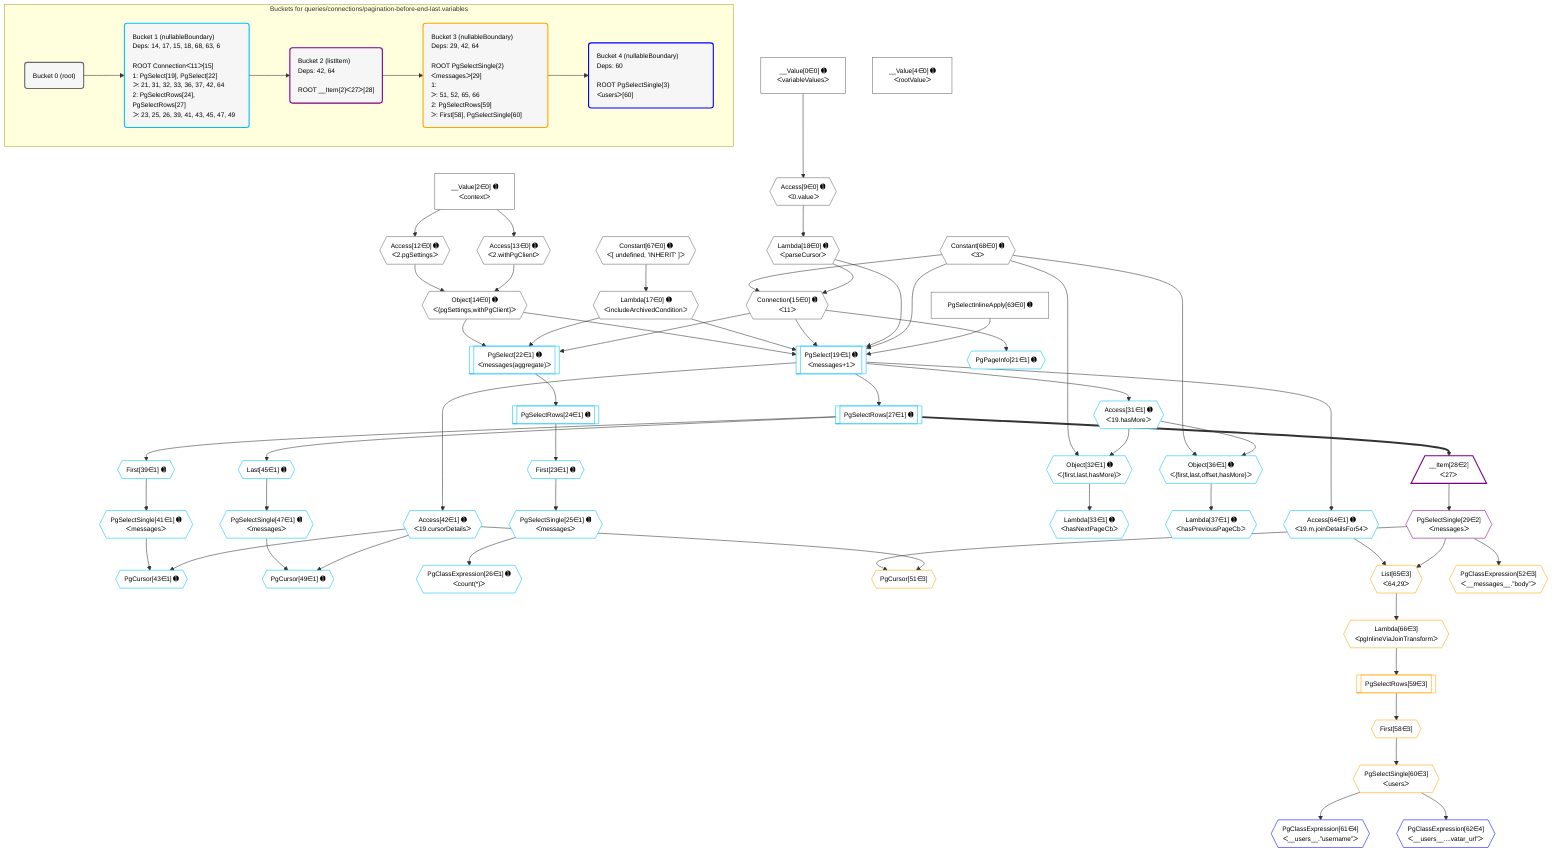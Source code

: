 %%{init: {'themeVariables': { 'fontSize': '12px'}}}%%
graph TD
    classDef path fill:#eee,stroke:#000,color:#000
    classDef plan fill:#fff,stroke-width:1px,color:#000
    classDef itemplan fill:#fff,stroke-width:2px,color:#000
    classDef unbatchedplan fill:#dff,stroke-width:1px,color:#000
    classDef sideeffectplan fill:#fcc,stroke-width:2px,color:#000
    classDef bucket fill:#f6f6f6,color:#000,stroke-width:2px,text-align:left

    subgraph "Buckets for queries/connections/pagination-before-end-last.variables"
    Bucket0("Bucket 0 (root)"):::bucket
    Bucket1("Bucket 1 (nullableBoundary)<br />Deps: 14, 17, 15, 18, 68, 63, 6<br /><br />ROOT Connectionᐸ11ᐳ[15]<br />1: PgSelect[19], PgSelect[22]<br />ᐳ: 21, 31, 32, 33, 36, 37, 42, 64<br />2: PgSelectRows[24], PgSelectRows[27]<br />ᐳ: 23, 25, 26, 39, 41, 43, 45, 47, 49"):::bucket
    Bucket2("Bucket 2 (listItem)<br />Deps: 42, 64<br /><br />ROOT __Item{2}ᐸ27ᐳ[28]"):::bucket
    Bucket3("Bucket 3 (nullableBoundary)<br />Deps: 29, 42, 64<br /><br />ROOT PgSelectSingle{2}ᐸmessagesᐳ[29]<br />1: <br />ᐳ: 51, 52, 65, 66<br />2: PgSelectRows[59]<br />ᐳ: First[58], PgSelectSingle[60]"):::bucket
    Bucket4("Bucket 4 (nullableBoundary)<br />Deps: 60<br /><br />ROOT PgSelectSingle{3}ᐸusersᐳ[60]"):::bucket
    end
    Bucket0 --> Bucket1
    Bucket1 --> Bucket2
    Bucket2 --> Bucket3
    Bucket3 --> Bucket4

    %% plan dependencies
    Object14{{"Object[14∈0] ➊<br />ᐸ{pgSettings,withPgClient}ᐳ"}}:::plan
    Access12{{"Access[12∈0] ➊<br />ᐸ2.pgSettingsᐳ"}}:::plan
    Access13{{"Access[13∈0] ➊<br />ᐸ2.withPgClientᐳ"}}:::plan
    Access12 & Access13 --> Object14
    Connection15{{"Connection[15∈0] ➊<br />ᐸ11ᐳ"}}:::plan
    Constant68{{"Constant[68∈0] ➊<br />ᐸ3ᐳ"}}:::plan
    Lambda18{{"Lambda[18∈0] ➊<br />ᐸparseCursorᐳ"}}:::plan
    Constant68 & Lambda18 --> Connection15
    Access9{{"Access[9∈0] ➊<br />ᐸ0.valueᐳ"}}:::plan
    __Value0["__Value[0∈0] ➊<br />ᐸvariableValuesᐳ"]:::plan
    __Value0 --> Access9
    __Value2["__Value[2∈0] ➊<br />ᐸcontextᐳ"]:::plan
    __Value2 --> Access12
    __Value2 --> Access13
    Lambda17{{"Lambda[17∈0] ➊<br />ᐸincludeArchivedConditionᐳ"}}:::plan
    Constant67{{"Constant[67∈0] ➊<br />ᐸ[ undefined, 'INHERIT' ]ᐳ"}}:::plan
    Constant67 --> Lambda17
    Access9 --> Lambda18
    __Value4["__Value[4∈0] ➊<br />ᐸrootValueᐳ"]:::plan
    PgSelectInlineApply63["PgSelectInlineApply[63∈0] ➊"]:::plan
    PgSelect19[["PgSelect[19∈1] ➊<br />ᐸmessages+1ᐳ"]]:::plan
    Object14 & Lambda17 & Connection15 & Lambda18 & Constant68 & PgSelectInlineApply63 --> PgSelect19
    Object36{{"Object[36∈1] ➊<br />ᐸ{first,last,offset,hasMore}ᐳ"}}:::plan
    Access31{{"Access[31∈1] ➊<br />ᐸ19.hasMoreᐳ"}}:::plan
    Constant68 & Access31 --> Object36
    PgSelect22[["PgSelect[22∈1] ➊<br />ᐸmessages(aggregate)ᐳ"]]:::plan
    Object14 & Lambda17 & Connection15 --> PgSelect22
    Object32{{"Object[32∈1] ➊<br />ᐸ{first,last,hasMore}ᐳ"}}:::plan
    Constant68 & Access31 --> Object32
    PgCursor43{{"PgCursor[43∈1] ➊"}}:::plan
    PgSelectSingle41{{"PgSelectSingle[41∈1] ➊<br />ᐸmessagesᐳ"}}:::plan
    Access42{{"Access[42∈1] ➊<br />ᐸ19.cursorDetailsᐳ"}}:::plan
    PgSelectSingle41 & Access42 --> PgCursor43
    PgCursor49{{"PgCursor[49∈1] ➊"}}:::plan
    PgSelectSingle47{{"PgSelectSingle[47∈1] ➊<br />ᐸmessagesᐳ"}}:::plan
    PgSelectSingle47 & Access42 --> PgCursor49
    PgPageInfo21{{"PgPageInfo[21∈1] ➊"}}:::plan
    Connection15 --> PgPageInfo21
    First23{{"First[23∈1] ➊"}}:::plan
    PgSelectRows24[["PgSelectRows[24∈1] ➊"]]:::plan
    PgSelectRows24 --> First23
    PgSelect22 --> PgSelectRows24
    PgSelectSingle25{{"PgSelectSingle[25∈1] ➊<br />ᐸmessagesᐳ"}}:::plan
    First23 --> PgSelectSingle25
    PgClassExpression26{{"PgClassExpression[26∈1] ➊<br />ᐸcount(*)ᐳ"}}:::plan
    PgSelectSingle25 --> PgClassExpression26
    PgSelectRows27[["PgSelectRows[27∈1] ➊"]]:::plan
    PgSelect19 --> PgSelectRows27
    PgSelect19 --> Access31
    Lambda33{{"Lambda[33∈1] ➊<br />ᐸhasNextPageCbᐳ"}}:::plan
    Object32 --> Lambda33
    Lambda37{{"Lambda[37∈1] ➊<br />ᐸhasPreviousPageCbᐳ"}}:::plan
    Object36 --> Lambda37
    First39{{"First[39∈1] ➊"}}:::plan
    PgSelectRows27 --> First39
    First39 --> PgSelectSingle41
    PgSelect19 --> Access42
    Last45{{"Last[45∈1] ➊"}}:::plan
    PgSelectRows27 --> Last45
    Last45 --> PgSelectSingle47
    Access64{{"Access[64∈1] ➊<br />ᐸ19.m.joinDetailsFor54ᐳ"}}:::plan
    PgSelect19 --> Access64
    __Item28[/"__Item[28∈2]<br />ᐸ27ᐳ"\]:::itemplan
    PgSelectRows27 ==> __Item28
    PgSelectSingle29{{"PgSelectSingle[29∈2]<br />ᐸmessagesᐳ"}}:::plan
    __Item28 --> PgSelectSingle29
    PgCursor51{{"PgCursor[51∈3]"}}:::plan
    PgSelectSingle29 & Access42 --> PgCursor51
    List65{{"List[65∈3]<br />ᐸ64,29ᐳ"}}:::plan
    Access64 & PgSelectSingle29 --> List65
    PgClassExpression52{{"PgClassExpression[52∈3]<br />ᐸ__messages__.”body”ᐳ"}}:::plan
    PgSelectSingle29 --> PgClassExpression52
    First58{{"First[58∈3]"}}:::plan
    PgSelectRows59[["PgSelectRows[59∈3]"]]:::plan
    PgSelectRows59 --> First58
    Lambda66{{"Lambda[66∈3]<br />ᐸpgInlineViaJoinTransformᐳ"}}:::plan
    Lambda66 --> PgSelectRows59
    PgSelectSingle60{{"PgSelectSingle[60∈3]<br />ᐸusersᐳ"}}:::plan
    First58 --> PgSelectSingle60
    List65 --> Lambda66
    PgClassExpression61{{"PgClassExpression[61∈4]<br />ᐸ__users__.”username”ᐳ"}}:::plan
    PgSelectSingle60 --> PgClassExpression61
    PgClassExpression62{{"PgClassExpression[62∈4]<br />ᐸ__users__....vatar_url”ᐳ"}}:::plan
    PgSelectSingle60 --> PgClassExpression62

    %% define steps
    classDef bucket0 stroke:#696969
    class Bucket0,__Value0,__Value2,__Value4,Access9,Access12,Access13,Object14,Connection15,Lambda17,Lambda18,PgSelectInlineApply63,Constant67,Constant68 bucket0
    classDef bucket1 stroke:#00bfff
    class Bucket1,PgSelect19,PgPageInfo21,PgSelect22,First23,PgSelectRows24,PgSelectSingle25,PgClassExpression26,PgSelectRows27,Access31,Object32,Lambda33,Object36,Lambda37,First39,PgSelectSingle41,Access42,PgCursor43,Last45,PgSelectSingle47,PgCursor49,Access64 bucket1
    classDef bucket2 stroke:#7f007f
    class Bucket2,__Item28,PgSelectSingle29 bucket2
    classDef bucket3 stroke:#ffa500
    class Bucket3,PgCursor51,PgClassExpression52,First58,PgSelectRows59,PgSelectSingle60,List65,Lambda66 bucket3
    classDef bucket4 stroke:#0000ff
    class Bucket4,PgClassExpression61,PgClassExpression62 bucket4